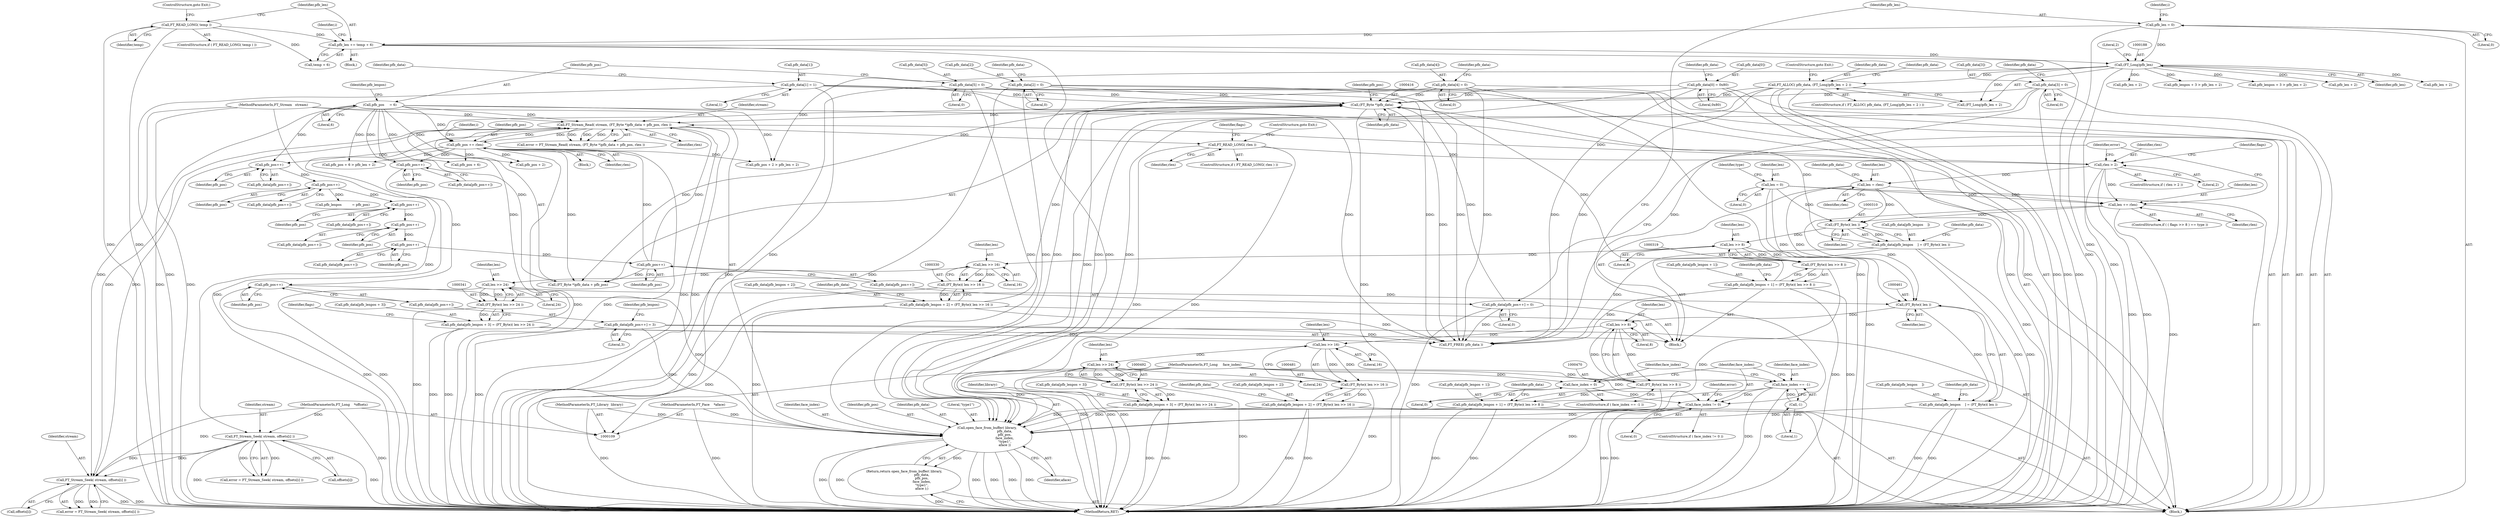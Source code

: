 digraph "0_savannah_b2ea64bcc6c385a8e8318f9c759450a07df58b6d@API" {
"1000497" [label="(Call,open_face_from_buffer( library,\n                                  pfb_data,\n                                  pfb_pos,\n                                  face_index,\n                                  \"type1\",\n                                  aface ))"];
"1000110" [label="(MethodParameterIn,FT_Library  library)"];
"1000184" [label="(Call,FT_ALLOC( pfb_data, (FT_Long)pfb_len + 2 ))"];
"1000187" [label="(Call,(FT_Long)pfb_len)"];
"1000178" [label="(Call,pfb_len += temp + 6)"];
"1000175" [label="(Call,FT_READ_LONG( temp ))"];
"1000151" [label="(Call,pfb_len = 0)"];
"1000456" [label="(Call,pfb_data[pfb_lenpos    ] = (FT_Byte)( len ))"];
"1000460" [label="(Call,(FT_Byte)( len ))"];
"1000291" [label="(Call,len += rlen)"];
"1000282" [label="(Call,rlen > 2)"];
"1000255" [label="(Call,FT_READ_LONG( rlen ))"];
"1000412" [label="(Call,FT_Stream_Read( stream, (FT_Byte *)pfb_data + pfb_pos, rlen ))"];
"1000246" [label="(Call,FT_Stream_Seek( stream, offsets[i] ))"];
"1000166" [label="(Call,FT_Stream_Seek( stream, offsets[i] ))"];
"1000111" [label="(MethodParameterIn,FT_Stream   stream)"];
"1000112" [label="(MethodParameterIn,FT_Long    *offsets)"];
"1000415" [label="(Call,(FT_Byte *)pfb_data)"];
"1000404" [label="(Call,pfb_data[pfb_pos++] = 0)"];
"1000312" [label="(Call,pfb_data[pfb_lenpos + 1] = (FT_Byte)( len >> 8 ))"];
"1000318" [label="(Call,(FT_Byte)( len >> 8 ))"];
"1000320" [label="(Call,len >> 8)"];
"1000309" [label="(Call,(FT_Byte)( len ))"];
"1000228" [label="(Call,len = 0)"];
"1000372" [label="(Call,len = rlen)"];
"1000323" [label="(Call,pfb_data[pfb_lenpos + 2] = (FT_Byte)( len >> 16 ))"];
"1000329" [label="(Call,(FT_Byte)( len >> 16 ))"];
"1000331" [label="(Call,len >> 16)"];
"1000334" [label="(Call,pfb_data[pfb_lenpos + 3] = (FT_Byte)( len >> 24 ))"];
"1000340" [label="(Call,(FT_Byte)( len >> 24 ))"];
"1000342" [label="(Call,len >> 24)"];
"1000197" [label="(Call,pfb_data[1] = 1)"];
"1000217" [label="(Call,pfb_data[5] = 0)"];
"1000202" [label="(Call,pfb_data[2] = 0)"];
"1000207" [label="(Call,pfb_data[3] = 0)"];
"1000305" [label="(Call,pfb_data[pfb_lenpos    ] = (FT_Byte)( len ))"];
"1000212" [label="(Call,pfb_data[4] = 0)"];
"1000192" [label="(Call,pfb_data[0] = 0x80)"];
"1000222" [label="(Call,pfb_pos     = 6)"];
"1000407" [label="(Call,pfb_pos++)"];
"1000401" [label="(Call,pfb_pos++)"];
"1000395" [label="(Call,pfb_pos++)"];
"1000389" [label="(Call,pfb_pos++)"];
"1000378" [label="(Call,pfb_pos++)"];
"1000364" [label="(Call,pfb_pos++)"];
"1000423" [label="(Call,pfb_pos += rlen)"];
"1000474" [label="(Call,pfb_data[pfb_lenpos + 2] = (FT_Byte)( len >> 16 ))"];
"1000480" [label="(Call,(FT_Byte)( len >> 16 ))"];
"1000482" [label="(Call,len >> 16)"];
"1000471" [label="(Call,len >> 8)"];
"1000463" [label="(Call,pfb_data[pfb_lenpos + 1] = (FT_Byte)( len >> 8 ))"];
"1000469" [label="(Call,(FT_Byte)( len >> 8 ))"];
"1000441" [label="(Call,pfb_data[pfb_pos++] = 3)"];
"1000485" [label="(Call,pfb_data[pfb_lenpos + 3] = (FT_Byte)( len >> 24 ))"];
"1000491" [label="(Call,(FT_Byte)( len >> 24 ))"];
"1000493" [label="(Call,len >> 24)"];
"1000444" [label="(Call,pfb_pos++)"];
"1000438" [label="(Call,pfb_pos++)"];
"1000146" [label="(Call,face_index != 0)"];
"1000138" [label="(Call,face_index == -1)"];
"1000114" [label="(MethodParameterIn,FT_Long     face_index)"];
"1000140" [label="(Call,-1)"];
"1000142" [label="(Call,face_index = 0)"];
"1000115" [label="(MethodParameterIn,FT_Face    *aface)"];
"1000496" [label="(Return,return open_face_from_buffer( library,\n                                  pfb_data,\n                                  pfb_pos,\n                                  face_index,\n                                  \"type1\",\n                                  aface );)"];
"1000334" [label="(Call,pfb_data[pfb_lenpos + 3] = (FT_Byte)( len >> 24 ))"];
"1000441" [label="(Call,pfb_data[pfb_pos++] = 3)"];
"1000219" [label="(Identifier,pfb_data)"];
"1000457" [label="(Call,pfb_data[pfb_lenpos    ])"];
"1000487" [label="(Identifier,pfb_data)"];
"1000389" [label="(Call,pfb_pos++)"];
"1000211" [label="(Literal,0)"];
"1000246" [label="(Call,FT_Stream_Seek( stream, offsets[i] ))"];
"1000336" [label="(Identifier,pfb_data)"];
"1000484" [label="(Literal,16)"];
"1000243" [label="(Block,)"];
"1000293" [label="(Identifier,rlen)"];
"1000202" [label="(Call,pfb_data[2] = 0)"];
"1000436" [label="(Call,pfb_data[pfb_pos++])"];
"1000216" [label="(Literal,0)"];
"1000325" [label="(Identifier,pfb_data)"];
"1000208" [label="(Call,pfb_data[3])"];
"1000418" [label="(Identifier,pfb_pos)"];
"1000333" [label="(Literal,16)"];
"1000402" [label="(Identifier,pfb_pos)"];
"1000167" [label="(Identifier,stream)"];
"1000431" [label="(Call,pfb_len + 2)"];
"1000201" [label="(Literal,1)"];
"1000324" [label="(Call,pfb_data[pfb_lenpos + 2])"];
"1000224" [label="(Literal,6)"];
"1000427" [label="(Call,pfb_pos + 2 > pfb_len + 2)"];
"1000448" [label="(Call,pfb_lenpos + 3 > pfb_len + 2)"];
"1000404" [label="(Call,pfb_data[pfb_pos++] = 0)"];
"1000390" [label="(Identifier,pfb_pos)"];
"1000469" [label="(Call,(FT_Byte)( len >> 8 ))"];
"1000174" [label="(ControlStructure,if ( FT_READ_LONG( temp ) ))"];
"1000378" [label="(Call,pfb_pos++)"];
"1000284" [label="(Literal,2)"];
"1000497" [label="(Call,open_face_from_buffer( library,\n                                  pfb_data,\n                                  pfb_pos,\n                                  face_index,\n                                  \"type1\",\n                                  aface ))"];
"1000209" [label="(Identifier,pfb_data)"];
"1000485" [label="(Call,pfb_data[pfb_lenpos + 3] = (FT_Byte)( len >> 24 ))"];
"1000332" [label="(Identifier,len)"];
"1000444" [label="(Call,pfb_pos++)"];
"1000177" [label="(ControlStructure,goto Exit;)"];
"1000138" [label="(Call,face_index == -1)"];
"1000285" [label="(ControlStructure,if ( ( flags >> 8 ) == type ))"];
"1000493" [label="(Call,len >> 24)"];
"1000342" [label="(Call,len >> 24)"];
"1000331" [label="(Call,len >> 16)"];
"1000501" [label="(Identifier,face_index)"];
"1000257" [label="(ControlStructure,goto Exit;)"];
"1000112" [label="(MethodParameterIn,FT_Long    *offsets)"];
"1000343" [label="(Identifier,len)"];
"1000483" [label="(Identifier,len)"];
"1000179" [label="(Identifier,pfb_len)"];
"1000148" [label="(Literal,0)"];
"1000460" [label="(Call,(FT_Byte)( len ))"];
"1000151" [label="(Call,pfb_len = 0)"];
"1000306" [label="(Call,pfb_data[pfb_lenpos    ])"];
"1000193" [label="(Call,pfb_data[0])"];
"1000491" [label="(Call,(FT_Byte)( len >> 24 ))"];
"1000500" [label="(Identifier,pfb_pos)"];
"1000322" [label="(Literal,8)"];
"1000291" [label="(Call,len += rlen)"];
"1000142" [label="(Call,face_index = 0)"];
"1000297" [label="(Call,pfb_lenpos + 3 > pfb_len + 2)"];
"1000311" [label="(Identifier,len)"];
"1000374" [label="(Identifier,rlen)"];
"1000387" [label="(Call,pfb_data[pfb_pos++])"];
"1000212" [label="(Call,pfb_data[4] = 0)"];
"1000283" [label="(Identifier,rlen)"];
"1000288" [label="(Identifier,flags)"];
"1000401" [label="(Call,pfb_pos++)"];
"1000312" [label="(Call,pfb_data[pfb_lenpos + 1] = (FT_Byte)( len >> 8 ))"];
"1000480" [label="(Call,(FT_Byte)( len >> 16 ))"];
"1000115" [label="(MethodParameterIn,FT_Face    *aface)"];
"1000450" [label="(Identifier,pfb_lenpos)"];
"1000206" [label="(Literal,0)"];
"1000226" [label="(Identifier,pfb_lenpos)"];
"1000186" [label="(Call,(FT_Long)pfb_len + 2)"];
"1000176" [label="(Identifier,temp)"];
"1000110" [label="(MethodParameterIn,FT_Library  library)"];
"1000301" [label="(Call,pfb_len + 2)"];
"1000471" [label="(Call,len >> 8)"];
"1000499" [label="(Identifier,pfb_data)"];
"1000248" [label="(Call,offsets[i])"];
"1000166" [label="(Call,FT_Stream_Seek( stream, offsets[i] ))"];
"1000354" [label="(Call,pfb_pos + 6)"];
"1000486" [label="(Call,pfb_data[pfb_lenpos + 3])"];
"1000116" [label="(Block,)"];
"1000376" [label="(Call,pfb_data[pfb_pos++])"];
"1000184" [label="(Call,FT_ALLOC( pfb_data, (FT_Long)pfb_len + 2 ))"];
"1000472" [label="(Identifier,len)"];
"1000428" [label="(Call,pfb_pos + 2)"];
"1000318" [label="(Call,(FT_Byte)( len >> 8 ))"];
"1000465" [label="(Identifier,pfb_data)"];
"1000197" [label="(Call,pfb_data[1] = 1)"];
"1000476" [label="(Identifier,pfb_data)"];
"1000305" [label="(Call,pfb_data[pfb_lenpos    ] = (FT_Byte)( len ))"];
"1000194" [label="(Identifier,pfb_data)"];
"1000445" [label="(Identifier,pfb_pos)"];
"1000439" [label="(Identifier,pfb_pos)"];
"1000214" [label="(Identifier,pfb_data)"];
"1000353" [label="(Call,pfb_pos + 6 > pfb_len + 2)"];
"1000464" [label="(Call,pfb_data[pfb_lenpos + 1])"];
"1000335" [label="(Call,pfb_data[pfb_lenpos + 3])"];
"1000314" [label="(Identifier,pfb_data)"];
"1000217" [label="(Call,pfb_data[5] = 0)"];
"1000255" [label="(Call,FT_READ_LONG( rlen ))"];
"1000183" [label="(ControlStructure,if ( FT_ALLOC( pfb_data, (FT_Long)pfb_len + 2 ) ))"];
"1000232" [label="(Identifier,type)"];
"1000111" [label="(MethodParameterIn,FT_Stream   stream)"];
"1000473" [label="(Literal,8)"];
"1000254" [label="(ControlStructure,if ( FT_READ_LONG( rlen ) ))"];
"1000463" [label="(Call,pfb_data[pfb_lenpos + 1] = (FT_Byte)( len >> 8 ))"];
"1000494" [label="(Identifier,len)"];
"1000323" [label="(Call,pfb_data[pfb_lenpos + 2] = (FT_Byte)( len >> 16 ))"];
"1000282" [label="(Call,rlen > 2)"];
"1000295" [label="(Block,)"];
"1000320" [label="(Call,len >> 8)"];
"1000412" [label="(Call,FT_Stream_Read( stream, (FT_Byte *)pfb_data + pfb_pos, rlen ))"];
"1000244" [label="(Call,error = FT_Stream_Seek( stream, offsets[i] ))"];
"1000423" [label="(Call,pfb_pos += rlen)"];
"1000162" [label="(Identifier,i)"];
"1000419" [label="(Identifier,rlen)"];
"1000379" [label="(Identifier,pfb_pos)"];
"1000156" [label="(Identifier,i)"];
"1000281" [label="(ControlStructure,if ( rlen > 2 ))"];
"1000247" [label="(Identifier,stream)"];
"1000189" [label="(Identifier,pfb_len)"];
"1000144" [label="(Literal,0)"];
"1000313" [label="(Call,pfb_data[pfb_lenpos + 1])"];
"1000414" [label="(Call,(FT_Byte *)pfb_data + pfb_pos)"];
"1000260" [label="(Identifier,flags)"];
"1000503" [label="(Identifier,aface)"];
"1000292" [label="(Identifier,len)"];
"1000446" [label="(Literal,3)"];
"1000147" [label="(Identifier,face_index)"];
"1000141" [label="(Literal,1)"];
"1000150" [label="(Identifier,error)"];
"1000242" [label="(Identifier,i)"];
"1000456" [label="(Call,pfb_data[pfb_lenpos    ] = (FT_Byte)( len ))"];
"1000168" [label="(Call,offsets[i])"];
"1000222" [label="(Call,pfb_pos     = 6)"];
"1000475" [label="(Call,pfb_data[pfb_lenpos + 2])"];
"1000373" [label="(Identifier,len)"];
"1000474" [label="(Call,pfb_data[pfb_lenpos + 2] = (FT_Byte)( len >> 16 ))"];
"1000340" [label="(Call,(FT_Byte)( len >> 24 ))"];
"1000187" [label="(Call,(FT_Long)pfb_len)"];
"1000191" [label="(ControlStructure,goto Exit;)"];
"1000417" [label="(Identifier,pfb_data)"];
"1000344" [label="(Literal,24)"];
"1000190" [label="(Literal,2)"];
"1000372" [label="(Call,len = rlen)"];
"1000152" [label="(Identifier,pfb_len)"];
"1000425" [label="(Identifier,rlen)"];
"1000393" [label="(Call,pfb_data[pfb_pos++])"];
"1000348" [label="(Identifier,flags)"];
"1000164" [label="(Call,error = FT_Stream_Seek( stream, offsets[i] ))"];
"1000204" [label="(Identifier,pfb_data)"];
"1000377" [label="(Identifier,pfb_data)"];
"1000396" [label="(Identifier,pfb_pos)"];
"1000452" [label="(Call,pfb_len + 2)"];
"1000137" [label="(ControlStructure,if ( face_index == -1 ))"];
"1000409" [label="(Literal,0)"];
"1000140" [label="(Call,-1)"];
"1000153" [label="(Literal,0)"];
"1000221" [label="(Literal,0)"];
"1000145" [label="(ControlStructure,if ( face_index != 0 ))"];
"1000505" [label="(Call,FT_FREE( pfb_data ))"];
"1000502" [label="(Literal,\"type1\")"];
"1000362" [label="(Call,pfb_data[pfb_pos++])"];
"1000424" [label="(Identifier,pfb_pos)"];
"1000199" [label="(Identifier,pfb_data)"];
"1000218" [label="(Call,pfb_data[5])"];
"1000213" [label="(Call,pfb_data[4])"];
"1000498" [label="(Identifier,library)"];
"1000175" [label="(Call,FT_READ_LONG( temp ))"];
"1000321" [label="(Identifier,len)"];
"1000139" [label="(Identifier,face_index)"];
"1000438" [label="(Call,pfb_pos++)"];
"1000482" [label="(Call,len >> 16)"];
"1000510" [label="(MethodReturn,RET)"];
"1000207" [label="(Call,pfb_data[3] = 0)"];
"1000163" [label="(Block,)"];
"1000114" [label="(MethodParameterIn,FT_Long     face_index)"];
"1000495" [label="(Literal,24)"];
"1000408" [label="(Identifier,pfb_pos)"];
"1000462" [label="(Identifier,len)"];
"1000203" [label="(Call,pfb_data[2])"];
"1000230" [label="(Literal,0)"];
"1000364" [label="(Call,pfb_pos++)"];
"1000395" [label="(Call,pfb_pos++)"];
"1000143" [label="(Identifier,face_index)"];
"1000180" [label="(Call,temp + 6)"];
"1000256" [label="(Identifier,rlen)"];
"1000399" [label="(Call,pfb_data[pfb_pos++])"];
"1000413" [label="(Identifier,stream)"];
"1000411" [label="(Identifier,error)"];
"1000185" [label="(Identifier,pfb_data)"];
"1000496" [label="(Return,return open_face_from_buffer( library,\n                                  pfb_data,\n                                  pfb_pos,\n                                  face_index,\n                                  \"type1\",\n                                  aface );)"];
"1000442" [label="(Call,pfb_data[pfb_pos++])"];
"1000410" [label="(Call,error = FT_Stream_Read( stream, (FT_Byte *)pfb_data + pfb_pos, rlen ))"];
"1000407" [label="(Call,pfb_pos++)"];
"1000198" [label="(Call,pfb_data[1])"];
"1000383" [label="(Call,pfb_lenpos          = pfb_pos)"];
"1000228" [label="(Call,len = 0)"];
"1000415" [label="(Call,(FT_Byte *)pfb_data)"];
"1000192" [label="(Call,pfb_data[0] = 0x80)"];
"1000223" [label="(Identifier,pfb_pos)"];
"1000196" [label="(Literal,0x80)"];
"1000329" [label="(Call,(FT_Byte)( len >> 16 ))"];
"1000365" [label="(Identifier,pfb_pos)"];
"1000178" [label="(Call,pfb_len += temp + 6)"];
"1000405" [label="(Call,pfb_data[pfb_pos++])"];
"1000146" [label="(Call,face_index != 0)"];
"1000229" [label="(Identifier,len)"];
"1000309" [label="(Call,(FT_Byte)( len ))"];
"1000497" -> "1000496"  [label="AST: "];
"1000497" -> "1000503"  [label="CFG: "];
"1000498" -> "1000497"  [label="AST: "];
"1000499" -> "1000497"  [label="AST: "];
"1000500" -> "1000497"  [label="AST: "];
"1000501" -> "1000497"  [label="AST: "];
"1000502" -> "1000497"  [label="AST: "];
"1000503" -> "1000497"  [label="AST: "];
"1000496" -> "1000497"  [label="CFG: "];
"1000497" -> "1000510"  [label="DDG: "];
"1000497" -> "1000510"  [label="DDG: "];
"1000497" -> "1000510"  [label="DDG: "];
"1000497" -> "1000510"  [label="DDG: "];
"1000497" -> "1000510"  [label="DDG: "];
"1000497" -> "1000510"  [label="DDG: "];
"1000497" -> "1000496"  [label="DDG: "];
"1000110" -> "1000497"  [label="DDG: "];
"1000184" -> "1000497"  [label="DDG: "];
"1000456" -> "1000497"  [label="DDG: "];
"1000207" -> "1000497"  [label="DDG: "];
"1000474" -> "1000497"  [label="DDG: "];
"1000463" -> "1000497"  [label="DDG: "];
"1000197" -> "1000497"  [label="DDG: "];
"1000441" -> "1000497"  [label="DDG: "];
"1000485" -> "1000497"  [label="DDG: "];
"1000217" -> "1000497"  [label="DDG: "];
"1000202" -> "1000497"  [label="DDG: "];
"1000212" -> "1000497"  [label="DDG: "];
"1000192" -> "1000497"  [label="DDG: "];
"1000415" -> "1000497"  [label="DDG: "];
"1000444" -> "1000497"  [label="DDG: "];
"1000146" -> "1000497"  [label="DDG: "];
"1000114" -> "1000497"  [label="DDG: "];
"1000115" -> "1000497"  [label="DDG: "];
"1000110" -> "1000109"  [label="AST: "];
"1000110" -> "1000510"  [label="DDG: "];
"1000184" -> "1000183"  [label="AST: "];
"1000184" -> "1000186"  [label="CFG: "];
"1000185" -> "1000184"  [label="AST: "];
"1000186" -> "1000184"  [label="AST: "];
"1000191" -> "1000184"  [label="CFG: "];
"1000194" -> "1000184"  [label="CFG: "];
"1000184" -> "1000510"  [label="DDG: "];
"1000184" -> "1000510"  [label="DDG: "];
"1000184" -> "1000510"  [label="DDG: "];
"1000187" -> "1000184"  [label="DDG: "];
"1000184" -> "1000415"  [label="DDG: "];
"1000184" -> "1000505"  [label="DDG: "];
"1000187" -> "1000186"  [label="AST: "];
"1000187" -> "1000189"  [label="CFG: "];
"1000188" -> "1000187"  [label="AST: "];
"1000189" -> "1000187"  [label="AST: "];
"1000190" -> "1000187"  [label="CFG: "];
"1000187" -> "1000510"  [label="DDG: "];
"1000187" -> "1000186"  [label="DDG: "];
"1000178" -> "1000187"  [label="DDG: "];
"1000151" -> "1000187"  [label="DDG: "];
"1000187" -> "1000297"  [label="DDG: "];
"1000187" -> "1000301"  [label="DDG: "];
"1000187" -> "1000427"  [label="DDG: "];
"1000187" -> "1000431"  [label="DDG: "];
"1000187" -> "1000448"  [label="DDG: "];
"1000187" -> "1000452"  [label="DDG: "];
"1000178" -> "1000163"  [label="AST: "];
"1000178" -> "1000180"  [label="CFG: "];
"1000179" -> "1000178"  [label="AST: "];
"1000180" -> "1000178"  [label="AST: "];
"1000162" -> "1000178"  [label="CFG: "];
"1000178" -> "1000510"  [label="DDG: "];
"1000178" -> "1000510"  [label="DDG: "];
"1000175" -> "1000178"  [label="DDG: "];
"1000151" -> "1000178"  [label="DDG: "];
"1000175" -> "1000174"  [label="AST: "];
"1000175" -> "1000176"  [label="CFG: "];
"1000176" -> "1000175"  [label="AST: "];
"1000177" -> "1000175"  [label="CFG: "];
"1000179" -> "1000175"  [label="CFG: "];
"1000175" -> "1000510"  [label="DDG: "];
"1000175" -> "1000510"  [label="DDG: "];
"1000175" -> "1000180"  [label="DDG: "];
"1000151" -> "1000116"  [label="AST: "];
"1000151" -> "1000153"  [label="CFG: "];
"1000152" -> "1000151"  [label="AST: "];
"1000153" -> "1000151"  [label="AST: "];
"1000156" -> "1000151"  [label="CFG: "];
"1000151" -> "1000510"  [label="DDG: "];
"1000456" -> "1000116"  [label="AST: "];
"1000456" -> "1000460"  [label="CFG: "];
"1000457" -> "1000456"  [label="AST: "];
"1000460" -> "1000456"  [label="AST: "];
"1000465" -> "1000456"  [label="CFG: "];
"1000456" -> "1000510"  [label="DDG: "];
"1000456" -> "1000510"  [label="DDG: "];
"1000460" -> "1000456"  [label="DDG: "];
"1000460" -> "1000462"  [label="CFG: "];
"1000461" -> "1000460"  [label="AST: "];
"1000462" -> "1000460"  [label="AST: "];
"1000291" -> "1000460"  [label="DDG: "];
"1000342" -> "1000460"  [label="DDG: "];
"1000228" -> "1000460"  [label="DDG: "];
"1000372" -> "1000460"  [label="DDG: "];
"1000460" -> "1000471"  [label="DDG: "];
"1000291" -> "1000285"  [label="AST: "];
"1000291" -> "1000293"  [label="CFG: "];
"1000292" -> "1000291"  [label="AST: "];
"1000293" -> "1000291"  [label="AST: "];
"1000411" -> "1000291"  [label="CFG: "];
"1000291" -> "1000510"  [label="DDG: "];
"1000282" -> "1000291"  [label="DDG: "];
"1000228" -> "1000291"  [label="DDG: "];
"1000372" -> "1000291"  [label="DDG: "];
"1000291" -> "1000309"  [label="DDG: "];
"1000282" -> "1000281"  [label="AST: "];
"1000282" -> "1000284"  [label="CFG: "];
"1000283" -> "1000282"  [label="AST: "];
"1000284" -> "1000282"  [label="AST: "];
"1000288" -> "1000282"  [label="CFG: "];
"1000411" -> "1000282"  [label="CFG: "];
"1000282" -> "1000510"  [label="DDG: "];
"1000282" -> "1000510"  [label="DDG: "];
"1000255" -> "1000282"  [label="DDG: "];
"1000282" -> "1000372"  [label="DDG: "];
"1000282" -> "1000412"  [label="DDG: "];
"1000255" -> "1000254"  [label="AST: "];
"1000255" -> "1000256"  [label="CFG: "];
"1000256" -> "1000255"  [label="AST: "];
"1000257" -> "1000255"  [label="CFG: "];
"1000260" -> "1000255"  [label="CFG: "];
"1000255" -> "1000510"  [label="DDG: "];
"1000255" -> "1000510"  [label="DDG: "];
"1000412" -> "1000255"  [label="DDG: "];
"1000412" -> "1000410"  [label="AST: "];
"1000412" -> "1000419"  [label="CFG: "];
"1000413" -> "1000412"  [label="AST: "];
"1000414" -> "1000412"  [label="AST: "];
"1000419" -> "1000412"  [label="AST: "];
"1000410" -> "1000412"  [label="CFG: "];
"1000412" -> "1000510"  [label="DDG: "];
"1000412" -> "1000510"  [label="DDG: "];
"1000412" -> "1000510"  [label="DDG: "];
"1000412" -> "1000246"  [label="DDG: "];
"1000412" -> "1000410"  [label="DDG: "];
"1000412" -> "1000410"  [label="DDG: "];
"1000412" -> "1000410"  [label="DDG: "];
"1000246" -> "1000412"  [label="DDG: "];
"1000111" -> "1000412"  [label="DDG: "];
"1000415" -> "1000412"  [label="DDG: "];
"1000222" -> "1000412"  [label="DDG: "];
"1000407" -> "1000412"  [label="DDG: "];
"1000423" -> "1000412"  [label="DDG: "];
"1000412" -> "1000423"  [label="DDG: "];
"1000246" -> "1000244"  [label="AST: "];
"1000246" -> "1000248"  [label="CFG: "];
"1000247" -> "1000246"  [label="AST: "];
"1000248" -> "1000246"  [label="AST: "];
"1000244" -> "1000246"  [label="CFG: "];
"1000246" -> "1000510"  [label="DDG: "];
"1000246" -> "1000510"  [label="DDG: "];
"1000246" -> "1000244"  [label="DDG: "];
"1000246" -> "1000244"  [label="DDG: "];
"1000166" -> "1000246"  [label="DDG: "];
"1000166" -> "1000246"  [label="DDG: "];
"1000111" -> "1000246"  [label="DDG: "];
"1000112" -> "1000246"  [label="DDG: "];
"1000166" -> "1000164"  [label="AST: "];
"1000166" -> "1000168"  [label="CFG: "];
"1000167" -> "1000166"  [label="AST: "];
"1000168" -> "1000166"  [label="AST: "];
"1000164" -> "1000166"  [label="CFG: "];
"1000166" -> "1000510"  [label="DDG: "];
"1000166" -> "1000510"  [label="DDG: "];
"1000166" -> "1000164"  [label="DDG: "];
"1000166" -> "1000164"  [label="DDG: "];
"1000111" -> "1000166"  [label="DDG: "];
"1000112" -> "1000166"  [label="DDG: "];
"1000111" -> "1000109"  [label="AST: "];
"1000111" -> "1000510"  [label="DDG: "];
"1000112" -> "1000109"  [label="AST: "];
"1000112" -> "1000510"  [label="DDG: "];
"1000415" -> "1000414"  [label="AST: "];
"1000415" -> "1000417"  [label="CFG: "];
"1000416" -> "1000415"  [label="AST: "];
"1000417" -> "1000415"  [label="AST: "];
"1000418" -> "1000415"  [label="CFG: "];
"1000415" -> "1000510"  [label="DDG: "];
"1000415" -> "1000414"  [label="DDG: "];
"1000404" -> "1000415"  [label="DDG: "];
"1000312" -> "1000415"  [label="DDG: "];
"1000323" -> "1000415"  [label="DDG: "];
"1000334" -> "1000415"  [label="DDG: "];
"1000197" -> "1000415"  [label="DDG: "];
"1000217" -> "1000415"  [label="DDG: "];
"1000202" -> "1000415"  [label="DDG: "];
"1000207" -> "1000415"  [label="DDG: "];
"1000305" -> "1000415"  [label="DDG: "];
"1000212" -> "1000415"  [label="DDG: "];
"1000192" -> "1000415"  [label="DDG: "];
"1000415" -> "1000505"  [label="DDG: "];
"1000404" -> "1000295"  [label="AST: "];
"1000404" -> "1000409"  [label="CFG: "];
"1000405" -> "1000404"  [label="AST: "];
"1000409" -> "1000404"  [label="AST: "];
"1000411" -> "1000404"  [label="CFG: "];
"1000404" -> "1000510"  [label="DDG: "];
"1000404" -> "1000505"  [label="DDG: "];
"1000312" -> "1000295"  [label="AST: "];
"1000312" -> "1000318"  [label="CFG: "];
"1000313" -> "1000312"  [label="AST: "];
"1000318" -> "1000312"  [label="AST: "];
"1000325" -> "1000312"  [label="CFG: "];
"1000312" -> "1000510"  [label="DDG: "];
"1000312" -> "1000510"  [label="DDG: "];
"1000318" -> "1000312"  [label="DDG: "];
"1000312" -> "1000505"  [label="DDG: "];
"1000318" -> "1000320"  [label="CFG: "];
"1000319" -> "1000318"  [label="AST: "];
"1000320" -> "1000318"  [label="AST: "];
"1000318" -> "1000510"  [label="DDG: "];
"1000320" -> "1000318"  [label="DDG: "];
"1000320" -> "1000318"  [label="DDG: "];
"1000320" -> "1000322"  [label="CFG: "];
"1000321" -> "1000320"  [label="AST: "];
"1000322" -> "1000320"  [label="AST: "];
"1000309" -> "1000320"  [label="DDG: "];
"1000320" -> "1000331"  [label="DDG: "];
"1000309" -> "1000305"  [label="AST: "];
"1000309" -> "1000311"  [label="CFG: "];
"1000310" -> "1000309"  [label="AST: "];
"1000311" -> "1000309"  [label="AST: "];
"1000305" -> "1000309"  [label="CFG: "];
"1000309" -> "1000305"  [label="DDG: "];
"1000228" -> "1000309"  [label="DDG: "];
"1000372" -> "1000309"  [label="DDG: "];
"1000228" -> "1000116"  [label="AST: "];
"1000228" -> "1000230"  [label="CFG: "];
"1000229" -> "1000228"  [label="AST: "];
"1000230" -> "1000228"  [label="AST: "];
"1000232" -> "1000228"  [label="CFG: "];
"1000228" -> "1000510"  [label="DDG: "];
"1000372" -> "1000295"  [label="AST: "];
"1000372" -> "1000374"  [label="CFG: "];
"1000373" -> "1000372"  [label="AST: "];
"1000374" -> "1000372"  [label="AST: "];
"1000377" -> "1000372"  [label="CFG: "];
"1000372" -> "1000510"  [label="DDG: "];
"1000323" -> "1000295"  [label="AST: "];
"1000323" -> "1000329"  [label="CFG: "];
"1000324" -> "1000323"  [label="AST: "];
"1000329" -> "1000323"  [label="AST: "];
"1000336" -> "1000323"  [label="CFG: "];
"1000323" -> "1000510"  [label="DDG: "];
"1000323" -> "1000510"  [label="DDG: "];
"1000329" -> "1000323"  [label="DDG: "];
"1000323" -> "1000505"  [label="DDG: "];
"1000329" -> "1000331"  [label="CFG: "];
"1000330" -> "1000329"  [label="AST: "];
"1000331" -> "1000329"  [label="AST: "];
"1000329" -> "1000510"  [label="DDG: "];
"1000331" -> "1000329"  [label="DDG: "];
"1000331" -> "1000329"  [label="DDG: "];
"1000331" -> "1000333"  [label="CFG: "];
"1000332" -> "1000331"  [label="AST: "];
"1000333" -> "1000331"  [label="AST: "];
"1000331" -> "1000342"  [label="DDG: "];
"1000334" -> "1000295"  [label="AST: "];
"1000334" -> "1000340"  [label="CFG: "];
"1000335" -> "1000334"  [label="AST: "];
"1000340" -> "1000334"  [label="AST: "];
"1000348" -> "1000334"  [label="CFG: "];
"1000334" -> "1000510"  [label="DDG: "];
"1000334" -> "1000510"  [label="DDG: "];
"1000340" -> "1000334"  [label="DDG: "];
"1000334" -> "1000505"  [label="DDG: "];
"1000340" -> "1000342"  [label="CFG: "];
"1000341" -> "1000340"  [label="AST: "];
"1000342" -> "1000340"  [label="AST: "];
"1000340" -> "1000510"  [label="DDG: "];
"1000342" -> "1000340"  [label="DDG: "];
"1000342" -> "1000340"  [label="DDG: "];
"1000342" -> "1000344"  [label="CFG: "];
"1000343" -> "1000342"  [label="AST: "];
"1000344" -> "1000342"  [label="AST: "];
"1000342" -> "1000510"  [label="DDG: "];
"1000197" -> "1000116"  [label="AST: "];
"1000197" -> "1000201"  [label="CFG: "];
"1000198" -> "1000197"  [label="AST: "];
"1000201" -> "1000197"  [label="AST: "];
"1000204" -> "1000197"  [label="CFG: "];
"1000197" -> "1000510"  [label="DDG: "];
"1000197" -> "1000505"  [label="DDG: "];
"1000217" -> "1000116"  [label="AST: "];
"1000217" -> "1000221"  [label="CFG: "];
"1000218" -> "1000217"  [label="AST: "];
"1000221" -> "1000217"  [label="AST: "];
"1000223" -> "1000217"  [label="CFG: "];
"1000217" -> "1000510"  [label="DDG: "];
"1000217" -> "1000505"  [label="DDG: "];
"1000202" -> "1000116"  [label="AST: "];
"1000202" -> "1000206"  [label="CFG: "];
"1000203" -> "1000202"  [label="AST: "];
"1000206" -> "1000202"  [label="AST: "];
"1000209" -> "1000202"  [label="CFG: "];
"1000202" -> "1000510"  [label="DDG: "];
"1000202" -> "1000505"  [label="DDG: "];
"1000207" -> "1000116"  [label="AST: "];
"1000207" -> "1000211"  [label="CFG: "];
"1000208" -> "1000207"  [label="AST: "];
"1000211" -> "1000207"  [label="AST: "];
"1000214" -> "1000207"  [label="CFG: "];
"1000207" -> "1000510"  [label="DDG: "];
"1000207" -> "1000505"  [label="DDG: "];
"1000305" -> "1000295"  [label="AST: "];
"1000306" -> "1000305"  [label="AST: "];
"1000314" -> "1000305"  [label="CFG: "];
"1000305" -> "1000510"  [label="DDG: "];
"1000305" -> "1000510"  [label="DDG: "];
"1000305" -> "1000505"  [label="DDG: "];
"1000212" -> "1000116"  [label="AST: "];
"1000212" -> "1000216"  [label="CFG: "];
"1000213" -> "1000212"  [label="AST: "];
"1000216" -> "1000212"  [label="AST: "];
"1000219" -> "1000212"  [label="CFG: "];
"1000212" -> "1000510"  [label="DDG: "];
"1000212" -> "1000505"  [label="DDG: "];
"1000192" -> "1000116"  [label="AST: "];
"1000192" -> "1000196"  [label="CFG: "];
"1000193" -> "1000192"  [label="AST: "];
"1000196" -> "1000192"  [label="AST: "];
"1000199" -> "1000192"  [label="CFG: "];
"1000192" -> "1000510"  [label="DDG: "];
"1000192" -> "1000505"  [label="DDG: "];
"1000222" -> "1000116"  [label="AST: "];
"1000222" -> "1000224"  [label="CFG: "];
"1000223" -> "1000222"  [label="AST: "];
"1000224" -> "1000222"  [label="AST: "];
"1000226" -> "1000222"  [label="CFG: "];
"1000222" -> "1000510"  [label="DDG: "];
"1000222" -> "1000353"  [label="DDG: "];
"1000222" -> "1000354"  [label="DDG: "];
"1000222" -> "1000364"  [label="DDG: "];
"1000222" -> "1000414"  [label="DDG: "];
"1000222" -> "1000423"  [label="DDG: "];
"1000222" -> "1000427"  [label="DDG: "];
"1000222" -> "1000428"  [label="DDG: "];
"1000222" -> "1000438"  [label="DDG: "];
"1000407" -> "1000405"  [label="AST: "];
"1000407" -> "1000408"  [label="CFG: "];
"1000408" -> "1000407"  [label="AST: "];
"1000405" -> "1000407"  [label="CFG: "];
"1000401" -> "1000407"  [label="DDG: "];
"1000407" -> "1000414"  [label="DDG: "];
"1000407" -> "1000423"  [label="DDG: "];
"1000401" -> "1000399"  [label="AST: "];
"1000401" -> "1000402"  [label="CFG: "];
"1000402" -> "1000401"  [label="AST: "];
"1000399" -> "1000401"  [label="CFG: "];
"1000395" -> "1000401"  [label="DDG: "];
"1000395" -> "1000393"  [label="AST: "];
"1000395" -> "1000396"  [label="CFG: "];
"1000396" -> "1000395"  [label="AST: "];
"1000393" -> "1000395"  [label="CFG: "];
"1000389" -> "1000395"  [label="DDG: "];
"1000389" -> "1000387"  [label="AST: "];
"1000389" -> "1000390"  [label="CFG: "];
"1000390" -> "1000389"  [label="AST: "];
"1000387" -> "1000389"  [label="CFG: "];
"1000378" -> "1000389"  [label="DDG: "];
"1000378" -> "1000376"  [label="AST: "];
"1000378" -> "1000379"  [label="CFG: "];
"1000379" -> "1000378"  [label="AST: "];
"1000376" -> "1000378"  [label="CFG: "];
"1000364" -> "1000378"  [label="DDG: "];
"1000378" -> "1000383"  [label="DDG: "];
"1000364" -> "1000362"  [label="AST: "];
"1000364" -> "1000365"  [label="CFG: "];
"1000365" -> "1000364"  [label="AST: "];
"1000362" -> "1000364"  [label="CFG: "];
"1000423" -> "1000364"  [label="DDG: "];
"1000423" -> "1000243"  [label="AST: "];
"1000423" -> "1000425"  [label="CFG: "];
"1000424" -> "1000423"  [label="AST: "];
"1000425" -> "1000423"  [label="AST: "];
"1000242" -> "1000423"  [label="CFG: "];
"1000423" -> "1000510"  [label="DDG: "];
"1000423" -> "1000510"  [label="DDG: "];
"1000423" -> "1000353"  [label="DDG: "];
"1000423" -> "1000354"  [label="DDG: "];
"1000423" -> "1000414"  [label="DDG: "];
"1000423" -> "1000427"  [label="DDG: "];
"1000423" -> "1000428"  [label="DDG: "];
"1000423" -> "1000438"  [label="DDG: "];
"1000474" -> "1000116"  [label="AST: "];
"1000474" -> "1000480"  [label="CFG: "];
"1000475" -> "1000474"  [label="AST: "];
"1000480" -> "1000474"  [label="AST: "];
"1000487" -> "1000474"  [label="CFG: "];
"1000474" -> "1000510"  [label="DDG: "];
"1000474" -> "1000510"  [label="DDG: "];
"1000480" -> "1000474"  [label="DDG: "];
"1000480" -> "1000482"  [label="CFG: "];
"1000481" -> "1000480"  [label="AST: "];
"1000482" -> "1000480"  [label="AST: "];
"1000480" -> "1000510"  [label="DDG: "];
"1000482" -> "1000480"  [label="DDG: "];
"1000482" -> "1000480"  [label="DDG: "];
"1000482" -> "1000484"  [label="CFG: "];
"1000483" -> "1000482"  [label="AST: "];
"1000484" -> "1000482"  [label="AST: "];
"1000471" -> "1000482"  [label="DDG: "];
"1000482" -> "1000493"  [label="DDG: "];
"1000471" -> "1000469"  [label="AST: "];
"1000471" -> "1000473"  [label="CFG: "];
"1000472" -> "1000471"  [label="AST: "];
"1000473" -> "1000471"  [label="AST: "];
"1000469" -> "1000471"  [label="CFG: "];
"1000471" -> "1000469"  [label="DDG: "];
"1000471" -> "1000469"  [label="DDG: "];
"1000463" -> "1000116"  [label="AST: "];
"1000463" -> "1000469"  [label="CFG: "];
"1000464" -> "1000463"  [label="AST: "];
"1000469" -> "1000463"  [label="AST: "];
"1000476" -> "1000463"  [label="CFG: "];
"1000463" -> "1000510"  [label="DDG: "];
"1000463" -> "1000510"  [label="DDG: "];
"1000469" -> "1000463"  [label="DDG: "];
"1000470" -> "1000469"  [label="AST: "];
"1000469" -> "1000510"  [label="DDG: "];
"1000441" -> "1000116"  [label="AST: "];
"1000441" -> "1000446"  [label="CFG: "];
"1000442" -> "1000441"  [label="AST: "];
"1000446" -> "1000441"  [label="AST: "];
"1000450" -> "1000441"  [label="CFG: "];
"1000441" -> "1000510"  [label="DDG: "];
"1000441" -> "1000505"  [label="DDG: "];
"1000485" -> "1000116"  [label="AST: "];
"1000485" -> "1000491"  [label="CFG: "];
"1000486" -> "1000485"  [label="AST: "];
"1000491" -> "1000485"  [label="AST: "];
"1000498" -> "1000485"  [label="CFG: "];
"1000485" -> "1000510"  [label="DDG: "];
"1000485" -> "1000510"  [label="DDG: "];
"1000491" -> "1000485"  [label="DDG: "];
"1000491" -> "1000493"  [label="CFG: "];
"1000492" -> "1000491"  [label="AST: "];
"1000493" -> "1000491"  [label="AST: "];
"1000491" -> "1000510"  [label="DDG: "];
"1000493" -> "1000491"  [label="DDG: "];
"1000493" -> "1000491"  [label="DDG: "];
"1000493" -> "1000495"  [label="CFG: "];
"1000494" -> "1000493"  [label="AST: "];
"1000495" -> "1000493"  [label="AST: "];
"1000493" -> "1000510"  [label="DDG: "];
"1000444" -> "1000442"  [label="AST: "];
"1000444" -> "1000445"  [label="CFG: "];
"1000445" -> "1000444"  [label="AST: "];
"1000442" -> "1000444"  [label="CFG: "];
"1000444" -> "1000510"  [label="DDG: "];
"1000438" -> "1000444"  [label="DDG: "];
"1000438" -> "1000436"  [label="AST: "];
"1000438" -> "1000439"  [label="CFG: "];
"1000439" -> "1000438"  [label="AST: "];
"1000436" -> "1000438"  [label="CFG: "];
"1000146" -> "1000145"  [label="AST: "];
"1000146" -> "1000148"  [label="CFG: "];
"1000147" -> "1000146"  [label="AST: "];
"1000148" -> "1000146"  [label="AST: "];
"1000150" -> "1000146"  [label="CFG: "];
"1000152" -> "1000146"  [label="CFG: "];
"1000146" -> "1000510"  [label="DDG: "];
"1000146" -> "1000510"  [label="DDG: "];
"1000138" -> "1000146"  [label="DDG: "];
"1000142" -> "1000146"  [label="DDG: "];
"1000114" -> "1000146"  [label="DDG: "];
"1000138" -> "1000137"  [label="AST: "];
"1000138" -> "1000140"  [label="CFG: "];
"1000139" -> "1000138"  [label="AST: "];
"1000140" -> "1000138"  [label="AST: "];
"1000143" -> "1000138"  [label="CFG: "];
"1000147" -> "1000138"  [label="CFG: "];
"1000138" -> "1000510"  [label="DDG: "];
"1000138" -> "1000510"  [label="DDG: "];
"1000114" -> "1000138"  [label="DDG: "];
"1000140" -> "1000138"  [label="DDG: "];
"1000114" -> "1000109"  [label="AST: "];
"1000114" -> "1000510"  [label="DDG: "];
"1000114" -> "1000142"  [label="DDG: "];
"1000140" -> "1000141"  [label="CFG: "];
"1000141" -> "1000140"  [label="AST: "];
"1000142" -> "1000137"  [label="AST: "];
"1000142" -> "1000144"  [label="CFG: "];
"1000143" -> "1000142"  [label="AST: "];
"1000144" -> "1000142"  [label="AST: "];
"1000147" -> "1000142"  [label="CFG: "];
"1000115" -> "1000109"  [label="AST: "];
"1000115" -> "1000510"  [label="DDG: "];
"1000496" -> "1000116"  [label="AST: "];
"1000510" -> "1000496"  [label="CFG: "];
"1000496" -> "1000510"  [label="DDG: "];
}
